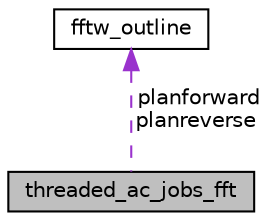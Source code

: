 digraph "threaded_ac_jobs_fft"
{
 // LATEX_PDF_SIZE
  edge [fontname="Helvetica",fontsize="10",labelfontname="Helvetica",labelfontsize="10"];
  node [fontname="Helvetica",fontsize="10",shape=record];
  Node1 [label="threaded_ac_jobs_fft",height=0.2,width=0.4,color="black", fillcolor="grey75", style="filled", fontcolor="black",tooltip="Class to contain spectral method jobs."];
  Node2 -> Node1 [dir="back",color="darkorchid3",fontsize="10",style="dashed",label=" planforward\nplanreverse" ,fontname="Helvetica"];
  Node2 [label="fftw_outline",height=0.2,width=0.4,color="black", fillcolor="white", style="filled",URL="$structfftw__outline.html",tooltip=" "];
}
